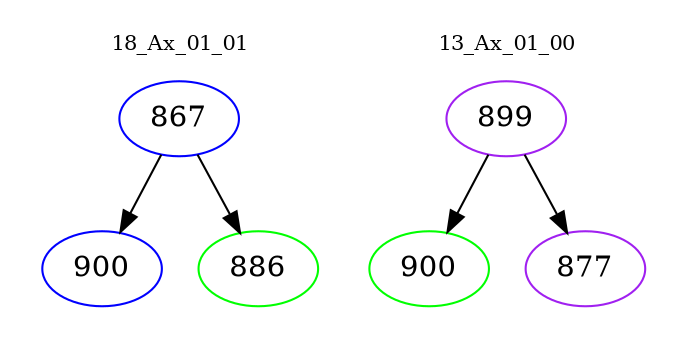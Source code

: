 digraph{
subgraph cluster_0 {
color = white
label = "18_Ax_01_01";
fontsize=10;
T0_867 [label="867", color="blue"]
T0_867 -> T0_900 [color="black"]
T0_900 [label="900", color="blue"]
T0_867 -> T0_886 [color="black"]
T0_886 [label="886", color="green"]
}
subgraph cluster_1 {
color = white
label = "13_Ax_01_00";
fontsize=10;
T1_899 [label="899", color="purple"]
T1_899 -> T1_900 [color="black"]
T1_900 [label="900", color="green"]
T1_899 -> T1_877 [color="black"]
T1_877 [label="877", color="purple"]
}
}
